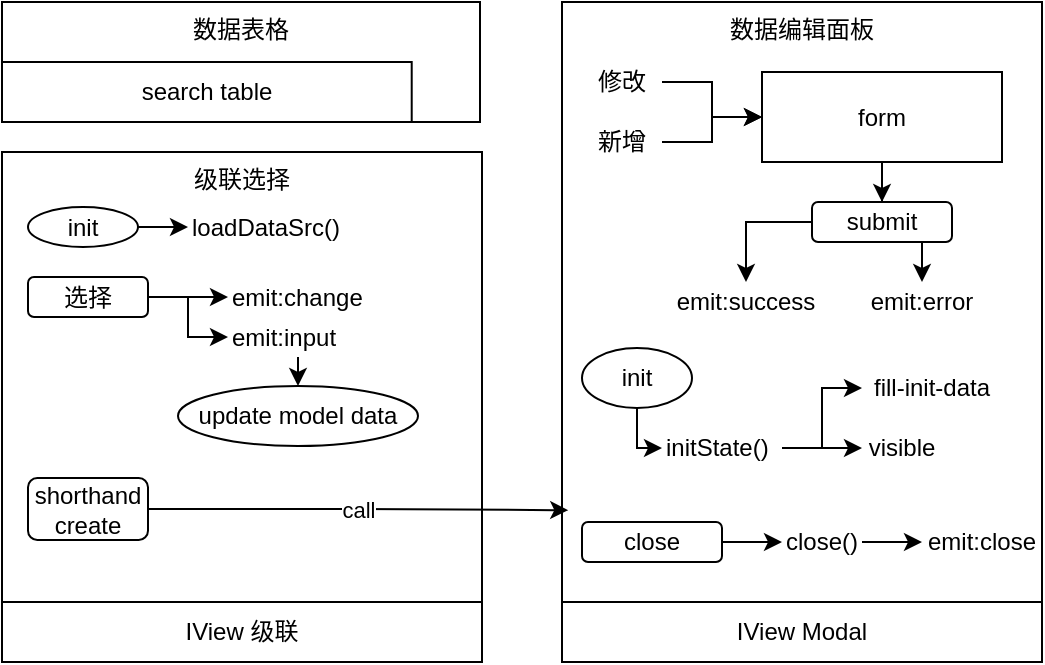 <mxfile version="14.5.8" type="github">
  <diagram id="uWqBroCjyXyHmRQUqWvy" name="Page-1">
    <mxGraphModel dx="890" dy="662" grid="0" gridSize="10" guides="1" tooltips="1" connect="1" arrows="1" fold="1" page="1" pageScale="1" pageWidth="827" pageHeight="1169" math="0" shadow="0">
      <root>
        <mxCell id="0" />
        <mxCell id="1" parent="0" />
        <mxCell id="nOubKL9727zP79BDSy-0-68" value="" style="group" vertex="1" connectable="0" parent="1">
          <mxGeometry x="350" y="240" width="240" height="330" as="geometry" />
        </mxCell>
        <mxCell id="nOubKL9727zP79BDSy-0-4" value="数据编辑面板" style="rounded=0;whiteSpace=wrap;html=1;verticalAlign=top;" vertex="1" parent="nOubKL9727zP79BDSy-0-68">
          <mxGeometry width="240" height="300" as="geometry" />
        </mxCell>
        <mxCell id="nOubKL9727zP79BDSy-0-5" value="修改" style="text;html=1;strokeColor=none;fillColor=none;align=center;verticalAlign=middle;whiteSpace=wrap;rounded=0;" vertex="1" parent="nOubKL9727zP79BDSy-0-68">
          <mxGeometry x="10" y="30" width="40" height="20" as="geometry" />
        </mxCell>
        <mxCell id="nOubKL9727zP79BDSy-0-6" value="新增" style="text;html=1;strokeColor=none;fillColor=none;align=center;verticalAlign=middle;whiteSpace=wrap;rounded=0;" vertex="1" parent="nOubKL9727zP79BDSy-0-68">
          <mxGeometry x="10" y="60" width="40" height="20" as="geometry" />
        </mxCell>
        <mxCell id="nOubKL9727zP79BDSy-0-7" value="form" style="rounded=0;whiteSpace=wrap;html=1;" vertex="1" parent="nOubKL9727zP79BDSy-0-68">
          <mxGeometry x="100" y="35" width="120" height="45" as="geometry" />
        </mxCell>
        <mxCell id="nOubKL9727zP79BDSy-0-8" value="" style="edgeStyle=orthogonalEdgeStyle;rounded=0;orthogonalLoop=1;jettySize=auto;html=1;" edge="1" parent="nOubKL9727zP79BDSy-0-68" source="nOubKL9727zP79BDSy-0-5" target="nOubKL9727zP79BDSy-0-7">
          <mxGeometry relative="1" as="geometry" />
        </mxCell>
        <mxCell id="nOubKL9727zP79BDSy-0-9" value="" style="edgeStyle=orthogonalEdgeStyle;rounded=0;orthogonalLoop=1;jettySize=auto;html=1;" edge="1" parent="nOubKL9727zP79BDSy-0-68" source="nOubKL9727zP79BDSy-0-6" target="nOubKL9727zP79BDSy-0-7">
          <mxGeometry relative="1" as="geometry" />
        </mxCell>
        <mxCell id="nOubKL9727zP79BDSy-0-10" value="emit:success" style="text;html=1;strokeColor=none;fillColor=none;align=center;verticalAlign=middle;whiteSpace=wrap;rounded=0;" vertex="1" parent="nOubKL9727zP79BDSy-0-68">
          <mxGeometry x="50" y="140" width="84" height="20" as="geometry" />
        </mxCell>
        <mxCell id="nOubKL9727zP79BDSy-0-11" value="emit:error" style="text;html=1;strokeColor=none;fillColor=none;align=center;verticalAlign=middle;whiteSpace=wrap;rounded=0;" vertex="1" parent="nOubKL9727zP79BDSy-0-68">
          <mxGeometry x="150" y="140" width="60" height="20" as="geometry" />
        </mxCell>
        <mxCell id="nOubKL9727zP79BDSy-0-17" style="edgeStyle=orthogonalEdgeStyle;rounded=0;orthogonalLoop=1;jettySize=auto;html=1;exitX=0.5;exitY=1;exitDx=0;exitDy=0;entryX=0.5;entryY=0;entryDx=0;entryDy=0;" edge="1" parent="nOubKL9727zP79BDSy-0-68" source="nOubKL9727zP79BDSy-0-14" target="nOubKL9727zP79BDSy-0-11">
          <mxGeometry relative="1" as="geometry" />
        </mxCell>
        <mxCell id="nOubKL9727zP79BDSy-0-19" style="edgeStyle=orthogonalEdgeStyle;rounded=0;orthogonalLoop=1;jettySize=auto;html=1;exitX=0;exitY=0.5;exitDx=0;exitDy=0;entryX=0.5;entryY=0;entryDx=0;entryDy=0;" edge="1" parent="nOubKL9727zP79BDSy-0-68" source="nOubKL9727zP79BDSy-0-14" target="nOubKL9727zP79BDSy-0-10">
          <mxGeometry relative="1" as="geometry" />
        </mxCell>
        <mxCell id="nOubKL9727zP79BDSy-0-14" value="submit" style="rounded=1;whiteSpace=wrap;html=1;" vertex="1" parent="nOubKL9727zP79BDSy-0-68">
          <mxGeometry x="125" y="100" width="70" height="20" as="geometry" />
        </mxCell>
        <mxCell id="nOubKL9727zP79BDSy-0-16" style="edgeStyle=orthogonalEdgeStyle;rounded=0;orthogonalLoop=1;jettySize=auto;html=1;exitX=0.5;exitY=1;exitDx=0;exitDy=0;" edge="1" parent="nOubKL9727zP79BDSy-0-68" source="nOubKL9727zP79BDSy-0-7" target="nOubKL9727zP79BDSy-0-14">
          <mxGeometry relative="1" as="geometry" />
        </mxCell>
        <mxCell id="nOubKL9727zP79BDSy-0-20" value="IView Modal" style="rounded=0;whiteSpace=wrap;html=1;" vertex="1" parent="nOubKL9727zP79BDSy-0-68">
          <mxGeometry y="300" width="240" height="30" as="geometry" />
        </mxCell>
        <mxCell id="nOubKL9727zP79BDSy-0-21" value="close" style="rounded=1;whiteSpace=wrap;html=1;" vertex="1" parent="nOubKL9727zP79BDSy-0-68">
          <mxGeometry x="10" y="260" width="70" height="20" as="geometry" />
        </mxCell>
        <mxCell id="nOubKL9727zP79BDSy-0-24" value="close()" style="text;html=1;strokeColor=none;fillColor=none;align=center;verticalAlign=middle;whiteSpace=wrap;rounded=0;" vertex="1" parent="nOubKL9727zP79BDSy-0-68">
          <mxGeometry x="110" y="260" width="40" height="20" as="geometry" />
        </mxCell>
        <mxCell id="nOubKL9727zP79BDSy-0-25" value="" style="edgeStyle=orthogonalEdgeStyle;rounded=0;orthogonalLoop=1;jettySize=auto;html=1;" edge="1" parent="nOubKL9727zP79BDSy-0-68" source="nOubKL9727zP79BDSy-0-21" target="nOubKL9727zP79BDSy-0-24">
          <mxGeometry relative="1" as="geometry" />
        </mxCell>
        <mxCell id="nOubKL9727zP79BDSy-0-27" value="init" style="ellipse;whiteSpace=wrap;html=1;" vertex="1" parent="nOubKL9727zP79BDSy-0-68">
          <mxGeometry x="10" y="173" width="55" height="30" as="geometry" />
        </mxCell>
        <mxCell id="nOubKL9727zP79BDSy-0-28" value="initState()" style="text;html=1;strokeColor=none;fillColor=none;align=left;verticalAlign=middle;whiteSpace=wrap;rounded=0;" vertex="1" parent="nOubKL9727zP79BDSy-0-68">
          <mxGeometry x="50" y="213" width="60" height="20" as="geometry" />
        </mxCell>
        <mxCell id="nOubKL9727zP79BDSy-0-37" value="" style="edgeStyle=orthogonalEdgeStyle;rounded=0;orthogonalLoop=1;jettySize=auto;html=1;entryX=0;entryY=0.5;entryDx=0;entryDy=0;" edge="1" parent="nOubKL9727zP79BDSy-0-68" source="nOubKL9727zP79BDSy-0-27" target="nOubKL9727zP79BDSy-0-28">
          <mxGeometry relative="1" as="geometry" />
        </mxCell>
        <mxCell id="nOubKL9727zP79BDSy-0-32" value="visible" style="text;html=1;strokeColor=none;fillColor=none;align=center;verticalAlign=middle;whiteSpace=wrap;rounded=0;" vertex="1" parent="nOubKL9727zP79BDSy-0-68">
          <mxGeometry x="150" y="213" width="40" height="20" as="geometry" />
        </mxCell>
        <mxCell id="nOubKL9727zP79BDSy-0-40" style="edgeStyle=orthogonalEdgeStyle;rounded=0;orthogonalLoop=1;jettySize=auto;html=1;exitX=1;exitY=0.5;exitDx=0;exitDy=0;entryX=0;entryY=0.5;entryDx=0;entryDy=0;" edge="1" parent="nOubKL9727zP79BDSy-0-68" source="nOubKL9727zP79BDSy-0-28" target="nOubKL9727zP79BDSy-0-32">
          <mxGeometry relative="1" as="geometry" />
        </mxCell>
        <mxCell id="nOubKL9727zP79BDSy-0-33" value="fill-init-data" style="text;html=1;strokeColor=none;fillColor=none;align=center;verticalAlign=middle;whiteSpace=wrap;rounded=0;" vertex="1" parent="nOubKL9727zP79BDSy-0-68">
          <mxGeometry x="150" y="183" width="70" height="20" as="geometry" />
        </mxCell>
        <mxCell id="nOubKL9727zP79BDSy-0-39" style="edgeStyle=orthogonalEdgeStyle;rounded=0;orthogonalLoop=1;jettySize=auto;html=1;exitX=1;exitY=0.5;exitDx=0;exitDy=0;entryX=0;entryY=0.5;entryDx=0;entryDy=0;" edge="1" parent="nOubKL9727zP79BDSy-0-68" source="nOubKL9727zP79BDSy-0-28" target="nOubKL9727zP79BDSy-0-33">
          <mxGeometry relative="1" as="geometry" />
        </mxCell>
        <mxCell id="nOubKL9727zP79BDSy-0-41" value="emit:close" style="text;html=1;strokeColor=none;fillColor=none;align=center;verticalAlign=middle;whiteSpace=wrap;rounded=0;" vertex="1" parent="nOubKL9727zP79BDSy-0-68">
          <mxGeometry x="180" y="260" width="60" height="20" as="geometry" />
        </mxCell>
        <mxCell id="nOubKL9727zP79BDSy-0-42" value="" style="edgeStyle=orthogonalEdgeStyle;rounded=0;orthogonalLoop=1;jettySize=auto;html=1;" edge="1" parent="nOubKL9727zP79BDSy-0-68" source="nOubKL9727zP79BDSy-0-24" target="nOubKL9727zP79BDSy-0-41">
          <mxGeometry relative="1" as="geometry" />
        </mxCell>
        <mxCell id="nOubKL9727zP79BDSy-0-70" value="" style="group" vertex="1" connectable="0" parent="1">
          <mxGeometry x="70" y="240" width="239" height="60" as="geometry" />
        </mxCell>
        <mxCell id="nOubKL9727zP79BDSy-0-2" value="数据表格" style="rounded=0;whiteSpace=wrap;html=1;verticalAlign=top;" vertex="1" parent="nOubKL9727zP79BDSy-0-70">
          <mxGeometry width="239" height="60" as="geometry" />
        </mxCell>
        <mxCell id="nOubKL9727zP79BDSy-0-3" value="search table" style="rounded=0;whiteSpace=wrap;html=1;" vertex="1" parent="nOubKL9727zP79BDSy-0-70">
          <mxGeometry y="30" width="204.857" height="30" as="geometry" />
        </mxCell>
        <mxCell id="nOubKL9727zP79BDSy-0-43" value="级联选择" style="rounded=0;whiteSpace=wrap;html=1;align=center;verticalAlign=top;container=0;" vertex="1" parent="1">
          <mxGeometry x="70" y="315" width="240" height="225" as="geometry" />
        </mxCell>
        <mxCell id="nOubKL9727zP79BDSy-0-44" value="IView 级联" style="rounded=0;whiteSpace=wrap;html=1;container=0;" vertex="1" parent="1">
          <mxGeometry x="70" y="540" width="240" height="30" as="geometry" />
        </mxCell>
        <mxCell id="nOubKL9727zP79BDSy-0-45" value="init" style="ellipse;whiteSpace=wrap;html=1;container=0;" vertex="1" parent="1">
          <mxGeometry x="83" y="342.5" width="55" height="20" as="geometry" />
        </mxCell>
        <mxCell id="nOubKL9727zP79BDSy-0-46" value="loadDataSrc()" style="text;html=1;strokeColor=none;fillColor=none;align=left;verticalAlign=middle;whiteSpace=wrap;rounded=0;container=0;" vertex="1" parent="1">
          <mxGeometry x="163" y="342.5" width="80" height="20" as="geometry" />
        </mxCell>
        <mxCell id="nOubKL9727zP79BDSy-0-48" value="" style="edgeStyle=orthogonalEdgeStyle;rounded=0;orthogonalLoop=1;jettySize=auto;html=1;" edge="1" parent="1" source="nOubKL9727zP79BDSy-0-45" target="nOubKL9727zP79BDSy-0-46">
          <mxGeometry x="73" y="307.5" as="geometry" />
        </mxCell>
        <mxCell id="nOubKL9727zP79BDSy-0-49" value="选择" style="rounded=1;whiteSpace=wrap;html=1;align=center;container=0;" vertex="1" parent="1">
          <mxGeometry x="83" y="377.5" width="60" height="20" as="geometry" />
        </mxCell>
        <mxCell id="nOubKL9727zP79BDSy-0-51" value="emit:change" style="text;html=1;strokeColor=none;fillColor=none;align=left;verticalAlign=middle;whiteSpace=wrap;rounded=0;container=0;" vertex="1" parent="1">
          <mxGeometry x="183" y="377.5" width="80" height="20" as="geometry" />
        </mxCell>
        <mxCell id="nOubKL9727zP79BDSy-0-55" style="edgeStyle=orthogonalEdgeStyle;rounded=0;orthogonalLoop=1;jettySize=auto;html=1;exitX=1;exitY=0.5;exitDx=0;exitDy=0;entryX=0;entryY=0.5;entryDx=0;entryDy=0;" edge="1" parent="1" source="nOubKL9727zP79BDSy-0-49" target="nOubKL9727zP79BDSy-0-51">
          <mxGeometry x="73" y="307.5" as="geometry" />
        </mxCell>
        <mxCell id="nOubKL9727zP79BDSy-0-52" value="emit:input" style="text;html=1;strokeColor=none;fillColor=none;align=left;verticalAlign=middle;whiteSpace=wrap;rounded=0;container=0;" vertex="1" parent="1">
          <mxGeometry x="183" y="397.5" width="70" height="20" as="geometry" />
        </mxCell>
        <mxCell id="nOubKL9727zP79BDSy-0-56" style="edgeStyle=orthogonalEdgeStyle;rounded=0;orthogonalLoop=1;jettySize=auto;html=1;exitX=1;exitY=0.5;exitDx=0;exitDy=0;entryX=0;entryY=0.5;entryDx=0;entryDy=0;" edge="1" parent="1" source="nOubKL9727zP79BDSy-0-49" target="nOubKL9727zP79BDSy-0-52">
          <mxGeometry x="73" y="307.5" as="geometry" />
        </mxCell>
        <mxCell id="nOubKL9727zP79BDSy-0-62" value="update model data" style="ellipse;whiteSpace=wrap;html=1;align=center;container=0;" vertex="1" parent="1">
          <mxGeometry x="158" y="432" width="120" height="30" as="geometry" />
        </mxCell>
        <mxCell id="nOubKL9727zP79BDSy-0-64" style="edgeStyle=orthogonalEdgeStyle;rounded=0;orthogonalLoop=1;jettySize=auto;html=1;exitX=0.5;exitY=1;exitDx=0;exitDy=0;entryX=0.5;entryY=0;entryDx=0;entryDy=0;" edge="1" parent="1" source="nOubKL9727zP79BDSy-0-52" target="nOubKL9727zP79BDSy-0-62">
          <mxGeometry x="73" y="307.5" as="geometry" />
        </mxCell>
        <mxCell id="nOubKL9727zP79BDSy-0-73" value="call" style="edgeStyle=orthogonalEdgeStyle;rounded=0;orthogonalLoop=1;jettySize=auto;html=1;exitX=1;exitY=0.5;exitDx=0;exitDy=0;entryX=0.013;entryY=0.847;entryDx=0;entryDy=0;entryPerimeter=0;" edge="1" parent="1" source="nOubKL9727zP79BDSy-0-72" target="nOubKL9727zP79BDSy-0-4">
          <mxGeometry relative="1" as="geometry" />
        </mxCell>
        <mxCell id="nOubKL9727zP79BDSy-0-72" value="shorthand create" style="rounded=1;whiteSpace=wrap;html=1;align=center;container=0;" vertex="1" parent="1">
          <mxGeometry x="83" y="478" width="60" height="31" as="geometry" />
        </mxCell>
      </root>
    </mxGraphModel>
  </diagram>
</mxfile>
